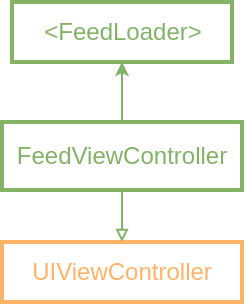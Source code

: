 <mxfile version="14.9.5" type="github">
  <diagram id="C5RBs43oDa-KdzZeNtuy" name="Page-1">
    <mxGraphModel dx="1006" dy="602" grid="1" gridSize="10" guides="1" tooltips="1" connect="1" arrows="1" fold="1" page="1" pageScale="1" pageWidth="827" pageHeight="1169" math="0" shadow="0">
      <root>
        <mxCell id="WIyWlLk6GJQsqaUBKTNV-0" />
        <mxCell id="WIyWlLk6GJQsqaUBKTNV-1" parent="WIyWlLk6GJQsqaUBKTNV-0" />
        <mxCell id="6uqJ5VnDMY3r38TNFolU-4" value="FeedViewController" style="rounded=0;whiteSpace=wrap;html=1;strokeColor=#82B366;fontColor=#82B366;strokeWidth=2;" vertex="1" parent="WIyWlLk6GJQsqaUBKTNV-1">
          <mxGeometry x="252" y="170" width="120" height="34" as="geometry" />
        </mxCell>
        <mxCell id="6uqJ5VnDMY3r38TNFolU-5" value="UIViewController" style="rounded=0;whiteSpace=wrap;html=1;labelBackgroundColor=#ffffff;fontColor=#FFB366;strokeColor=#FFB366;strokeWidth=2;" vertex="1" parent="WIyWlLk6GJQsqaUBKTNV-1">
          <mxGeometry x="252" y="230" width="120" height="30" as="geometry" />
        </mxCell>
        <mxCell id="6uqJ5VnDMY3r38TNFolU-6" value="" style="endArrow=block;endSize=4;endFill=0;html=1;fontColor=#FFCC99;exitX=0.5;exitY=1;exitDx=0;exitDy=0;entryX=0.5;entryY=0;entryDx=0;entryDy=0;jumpSize=4;fillColor=#d5e8d4;strokeColor=#82b366;startSize=4;" edge="1" parent="WIyWlLk6GJQsqaUBKTNV-1" source="6uqJ5VnDMY3r38TNFolU-4" target="6uqJ5VnDMY3r38TNFolU-5">
          <mxGeometry width="160" relative="1" as="geometry">
            <mxPoint x="360" y="320" as="sourcePoint" />
            <mxPoint x="520" y="320" as="targetPoint" />
          </mxGeometry>
        </mxCell>
        <mxCell id="6uqJ5VnDMY3r38TNFolU-7" value="&amp;lt;FeedLoader&amp;gt;" style="html=1;labelBackgroundColor=#ffffff;gradientColor=none;strokeWidth=2;strokeColor=#82B366;fontColor=#82B366;" vertex="1" parent="WIyWlLk6GJQsqaUBKTNV-1">
          <mxGeometry x="257" y="110" width="110" height="30" as="geometry" />
        </mxCell>
        <mxCell id="6uqJ5VnDMY3r38TNFolU-13" style="edgeStyle=orthogonalEdgeStyle;rounded=0;jumpSize=4;orthogonalLoop=1;jettySize=auto;html=1;exitX=0.5;exitY=1;exitDx=0;exitDy=0;fontColor=#FFB366;endSize=8;strokeColor=#82B366;" edge="1" parent="WIyWlLk6GJQsqaUBKTNV-1" source="6uqJ5VnDMY3r38TNFolU-4" target="6uqJ5VnDMY3r38TNFolU-4">
          <mxGeometry relative="1" as="geometry" />
        </mxCell>
        <mxCell id="6uqJ5VnDMY3r38TNFolU-14" value="" style="endArrow=classic;html=1;fontColor=#82B366;startSize=4;endSize=4;strokeColor=#82B366;exitX=0.5;exitY=0;exitDx=0;exitDy=0;entryX=0.5;entryY=1;entryDx=0;entryDy=0;" edge="1" parent="WIyWlLk6GJQsqaUBKTNV-1" source="6uqJ5VnDMY3r38TNFolU-4" target="6uqJ5VnDMY3r38TNFolU-7">
          <mxGeometry width="50" height="50" relative="1" as="geometry">
            <mxPoint x="270" y="190" as="sourcePoint" />
            <mxPoint x="320" y="140" as="targetPoint" />
          </mxGeometry>
        </mxCell>
      </root>
    </mxGraphModel>
  </diagram>
</mxfile>
